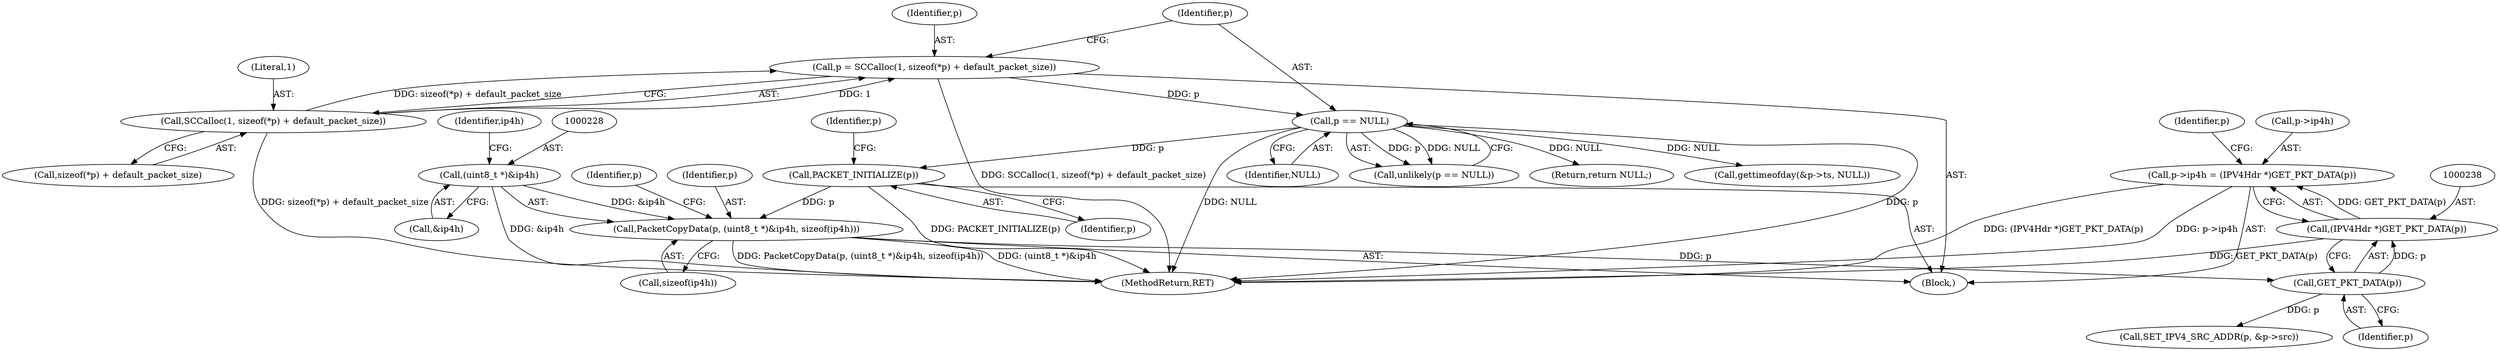 digraph "0_suricata_4a04f814b15762eb446a5ead4d69d021512df6f8_0@pointer" {
"1000233" [label="(Call,p->ip4h = (IPV4Hdr *)GET_PKT_DATA(p))"];
"1000237" [label="(Call,(IPV4Hdr *)GET_PKT_DATA(p))"];
"1000239" [label="(Call,GET_PKT_DATA(p))"];
"1000225" [label="(Call,PacketCopyData(p, (uint8_t *)&ip4h, sizeof(ip4h)))"];
"1000142" [label="(Call,PACKET_INITIALIZE(p))"];
"1000137" [label="(Call,p == NULL)"];
"1000126" [label="(Call,p = SCCalloc(1, sizeof(*p) + default_packet_size))"];
"1000128" [label="(Call,SCCalloc(1, sizeof(*p) + default_packet_size))"];
"1000227" [label="(Call,(uint8_t *)&ip4h)"];
"1000130" [label="(Call,sizeof(*p) + default_packet_size)"];
"1000242" [label="(Identifier,p)"];
"1000241" [label="(Call,SET_IPV4_SRC_ADDR(p, &p->src))"];
"1000142" [label="(Call,PACKET_INITIALIZE(p))"];
"1000140" [label="(Return,return NULL;)"];
"1000232" [label="(Identifier,ip4h)"];
"1000240" [label="(Identifier,p)"];
"1000235" [label="(Identifier,p)"];
"1000233" [label="(Call,p->ip4h = (IPV4Hdr *)GET_PKT_DATA(p))"];
"1000237" [label="(Call,(IPV4Hdr *)GET_PKT_DATA(p))"];
"1000354" [label="(MethodReturn,RET)"];
"1000137" [label="(Call,p == NULL)"];
"1000234" [label="(Call,p->ip4h)"];
"1000144" [label="(Call,gettimeofday(&p->ts, NULL))"];
"1000136" [label="(Call,unlikely(p == NULL))"];
"1000226" [label="(Identifier,p)"];
"1000143" [label="(Identifier,p)"];
"1000147" [label="(Identifier,p)"];
"1000126" [label="(Call,p = SCCalloc(1, sizeof(*p) + default_packet_size))"];
"1000127" [label="(Identifier,p)"];
"1000138" [label="(Identifier,p)"];
"1000111" [label="(Block,)"];
"1000227" [label="(Call,(uint8_t *)&ip4h)"];
"1000229" [label="(Call,&ip4h)"];
"1000225" [label="(Call,PacketCopyData(p, (uint8_t *)&ip4h, sizeof(ip4h)))"];
"1000128" [label="(Call,SCCalloc(1, sizeof(*p) + default_packet_size))"];
"1000231" [label="(Call,sizeof(ip4h))"];
"1000239" [label="(Call,GET_PKT_DATA(p))"];
"1000129" [label="(Literal,1)"];
"1000139" [label="(Identifier,NULL)"];
"1000233" -> "1000111"  [label="AST: "];
"1000233" -> "1000237"  [label="CFG: "];
"1000234" -> "1000233"  [label="AST: "];
"1000237" -> "1000233"  [label="AST: "];
"1000242" -> "1000233"  [label="CFG: "];
"1000233" -> "1000354"  [label="DDG: (IPV4Hdr *)GET_PKT_DATA(p)"];
"1000233" -> "1000354"  [label="DDG: p->ip4h"];
"1000237" -> "1000233"  [label="DDG: GET_PKT_DATA(p)"];
"1000237" -> "1000239"  [label="CFG: "];
"1000238" -> "1000237"  [label="AST: "];
"1000239" -> "1000237"  [label="AST: "];
"1000237" -> "1000354"  [label="DDG: GET_PKT_DATA(p)"];
"1000239" -> "1000237"  [label="DDG: p"];
"1000239" -> "1000240"  [label="CFG: "];
"1000240" -> "1000239"  [label="AST: "];
"1000225" -> "1000239"  [label="DDG: p"];
"1000239" -> "1000241"  [label="DDG: p"];
"1000225" -> "1000111"  [label="AST: "];
"1000225" -> "1000231"  [label="CFG: "];
"1000226" -> "1000225"  [label="AST: "];
"1000227" -> "1000225"  [label="AST: "];
"1000231" -> "1000225"  [label="AST: "];
"1000235" -> "1000225"  [label="CFG: "];
"1000225" -> "1000354"  [label="DDG: PacketCopyData(p, (uint8_t *)&ip4h, sizeof(ip4h))"];
"1000225" -> "1000354"  [label="DDG: (uint8_t *)&ip4h"];
"1000142" -> "1000225"  [label="DDG: p"];
"1000227" -> "1000225"  [label="DDG: &ip4h"];
"1000142" -> "1000111"  [label="AST: "];
"1000142" -> "1000143"  [label="CFG: "];
"1000143" -> "1000142"  [label="AST: "];
"1000147" -> "1000142"  [label="CFG: "];
"1000142" -> "1000354"  [label="DDG: PACKET_INITIALIZE(p)"];
"1000137" -> "1000142"  [label="DDG: p"];
"1000137" -> "1000136"  [label="AST: "];
"1000137" -> "1000139"  [label="CFG: "];
"1000138" -> "1000137"  [label="AST: "];
"1000139" -> "1000137"  [label="AST: "];
"1000136" -> "1000137"  [label="CFG: "];
"1000137" -> "1000354"  [label="DDG: NULL"];
"1000137" -> "1000354"  [label="DDG: p"];
"1000137" -> "1000136"  [label="DDG: p"];
"1000137" -> "1000136"  [label="DDG: NULL"];
"1000126" -> "1000137"  [label="DDG: p"];
"1000137" -> "1000140"  [label="DDG: NULL"];
"1000137" -> "1000144"  [label="DDG: NULL"];
"1000126" -> "1000111"  [label="AST: "];
"1000126" -> "1000128"  [label="CFG: "];
"1000127" -> "1000126"  [label="AST: "];
"1000128" -> "1000126"  [label="AST: "];
"1000138" -> "1000126"  [label="CFG: "];
"1000126" -> "1000354"  [label="DDG: SCCalloc(1, sizeof(*p) + default_packet_size)"];
"1000128" -> "1000126"  [label="DDG: 1"];
"1000128" -> "1000126"  [label="DDG: sizeof(*p) + default_packet_size"];
"1000128" -> "1000130"  [label="CFG: "];
"1000129" -> "1000128"  [label="AST: "];
"1000130" -> "1000128"  [label="AST: "];
"1000128" -> "1000354"  [label="DDG: sizeof(*p) + default_packet_size"];
"1000227" -> "1000229"  [label="CFG: "];
"1000228" -> "1000227"  [label="AST: "];
"1000229" -> "1000227"  [label="AST: "];
"1000232" -> "1000227"  [label="CFG: "];
"1000227" -> "1000354"  [label="DDG: &ip4h"];
}
